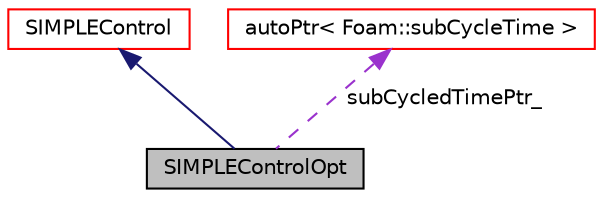 digraph "SIMPLEControlOpt"
{
  bgcolor="transparent";
  edge [fontname="Helvetica",fontsize="10",labelfontname="Helvetica",labelfontsize="10"];
  node [fontname="Helvetica",fontsize="10",shape=record];
  Node1 [label="SIMPLEControlOpt",height=0.2,width=0.4,color="black", fillcolor="grey75", style="filled" fontcolor="black"];
  Node2 -> Node1 [dir="back",color="midnightblue",fontsize="10",style="solid",fontname="Helvetica"];
  Node2 [label="SIMPLEControl",height=0.2,width=0.4,color="red",URL="$classFoam_1_1SIMPLEControl.html",tooltip="SIMPLE control class to supply convergence information/checks for the SIMPLE loop. "];
  Node3 -> Node1 [dir="back",color="darkorchid3",fontsize="10",style="dashed",label=" subCycledTimePtr_" ,fontname="Helvetica"];
  Node3 [label="autoPtr\< Foam::subCycleTime \>",height=0.2,width=0.4,color="red",URL="$classFoam_1_1autoPtr.html"];
}
